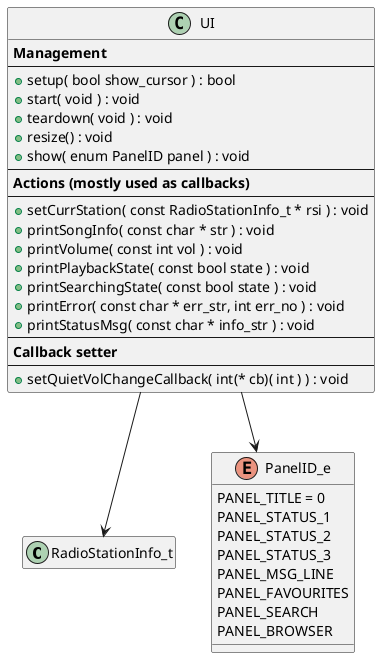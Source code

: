 @startuml
'https://plantuml.com/class-diagram

class RadioStationInfo_t
hide RadioStationInfo_t members

enum PanelID_e {
    PANEL_TITLE = 0
    PANEL_STATUS_1
    PANEL_STATUS_2
    PANEL_STATUS_3
    PANEL_MSG_LINE
    PANEL_FAVOURITES
    PANEL_SEARCH
    PANEL_BROWSER
}

class UI {
    <b>Management</b>
    ----
    + setup( bool show_cursor ) : bool
    + start( void ) : void
    + teardown( void ) : void
    + resize() : void
    + show( enum PanelID panel ) : void
    ----
    <b>Actions (mostly used as callbacks)</b>
    ----
    + setCurrStation( const RadioStationInfo_t * rsi ) : void
    + printSongInfo( const char * str ) : void
    + printVolume( const int vol ) : void
    + printPlaybackState( const bool state ) : void
    + printSearchingState( const bool state ) : void
    + printError( const char * err_str, int err_no ) : void
    + printStatusMsg( const char * info_str ) : void
    ----
    <b>Callback setter</b>
    ----
    + setQuietVolChangeCallback( int(* cb)( int ) ) : void
}

UI --> PanelID_e
UI --> RadioStationInfo_t

@enduml